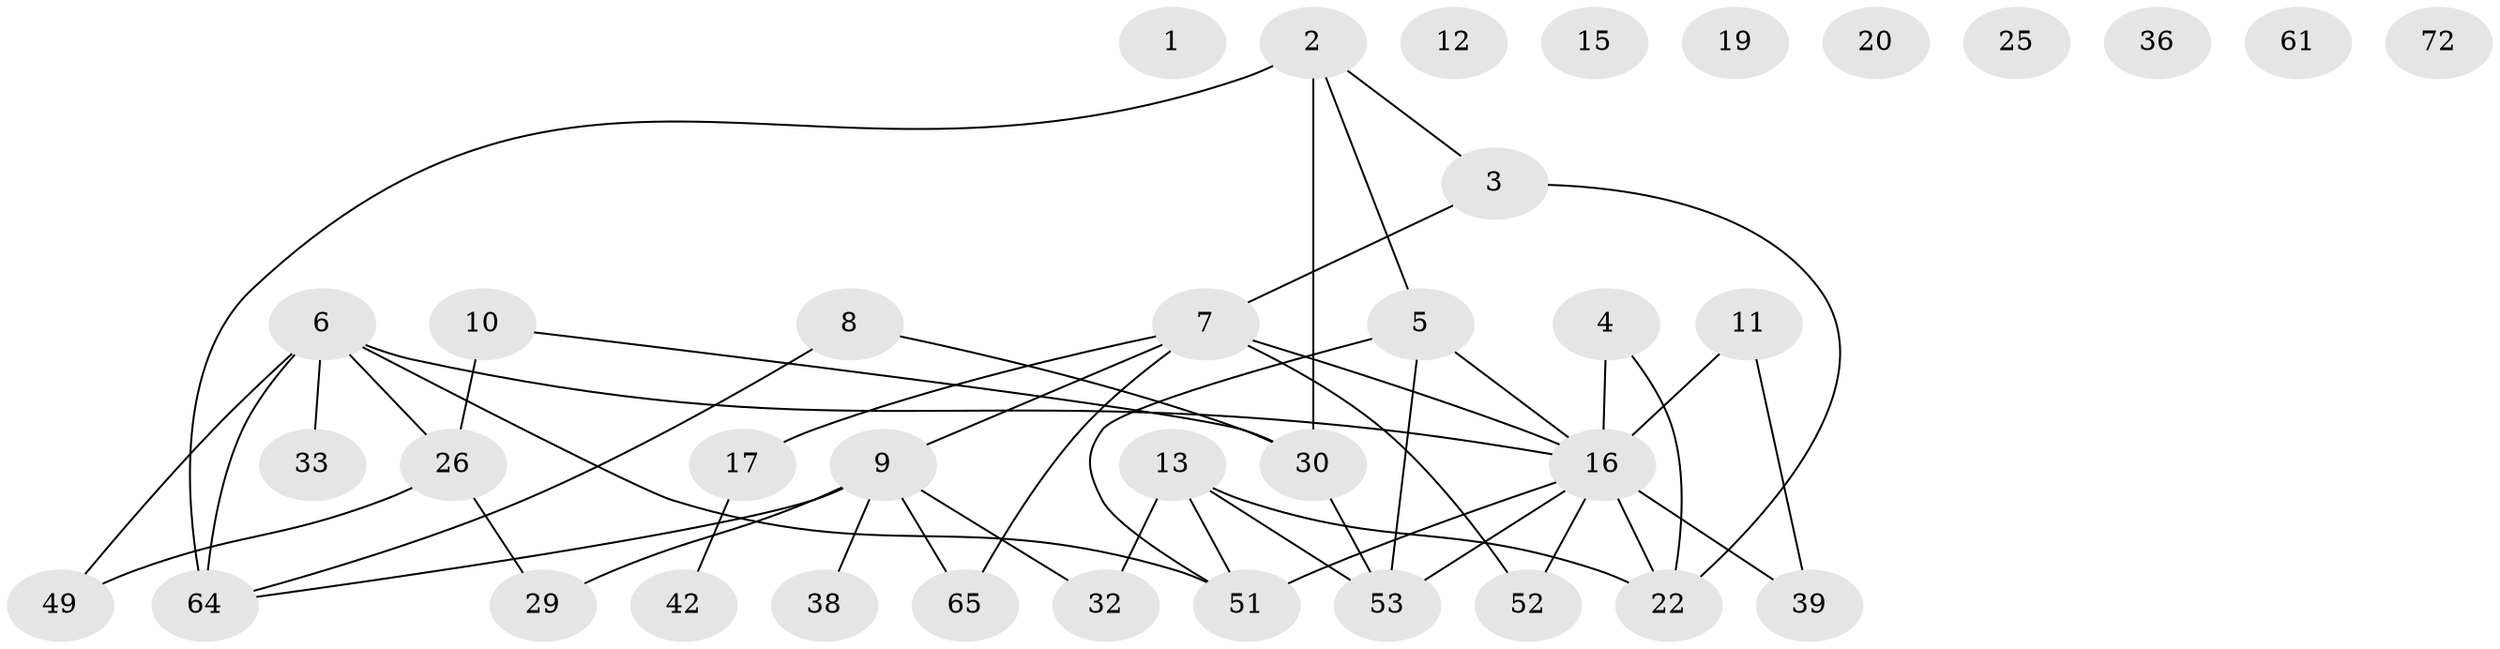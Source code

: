 // original degree distribution, {0: 0.12162162162162163, 3: 0.21621621621621623, 2: 0.28378378378378377, 4: 0.10810810810810811, 1: 0.14864864864864866, 5: 0.10810810810810811, 7: 0.013513513513513514}
// Generated by graph-tools (version 1.1) at 2025/12/03/09/25 04:12:59]
// undirected, 37 vertices, 46 edges
graph export_dot {
graph [start="1"]
  node [color=gray90,style=filled];
  1;
  2 [super="+18+60+70"];
  3 [super="+45"];
  4 [super="+28+34"];
  5 [super="+31+54"];
  6 [super="+48+56"];
  7 [super="+37+40+41+62"];
  8 [super="+46"];
  9 [super="+55+58"];
  10 [super="+27"];
  11 [super="+73"];
  12;
  13 [super="+14+23+50+63"];
  15;
  16 [super="+24+43+44"];
  17 [super="+21"];
  19;
  20;
  22 [super="+66"];
  25;
  26 [super="+74"];
  29 [super="+47"];
  30 [super="+68+69"];
  32 [super="+35"];
  33 [super="+59"];
  36;
  38;
  39;
  42;
  49;
  51 [super="+57"];
  52 [super="+71"];
  53;
  61;
  64 [super="+67"];
  65;
  72;
  2 -- 64 [weight=2];
  2 -- 30;
  2 -- 3;
  2 -- 5;
  3 -- 22;
  3 -- 7;
  4 -- 16;
  4 -- 22;
  5 -- 16 [weight=2];
  5 -- 51;
  5 -- 53;
  6 -- 49;
  6 -- 51;
  6 -- 16;
  6 -- 26;
  6 -- 33;
  6 -- 64;
  7 -- 17;
  7 -- 16 [weight=2];
  7 -- 9;
  7 -- 65;
  7 -- 52;
  8 -- 64;
  8 -- 30;
  9 -- 32;
  9 -- 65;
  9 -- 38;
  9 -- 29 [weight=2];
  9 -- 64;
  10 -- 26;
  10 -- 30;
  11 -- 39;
  11 -- 16;
  13 -- 32;
  13 -- 51;
  13 -- 53;
  13 -- 22;
  16 -- 53;
  16 -- 39;
  16 -- 51 [weight=2];
  16 -- 52;
  16 -- 22;
  17 -- 42;
  26 -- 49;
  26 -- 29;
  30 -- 53;
}
